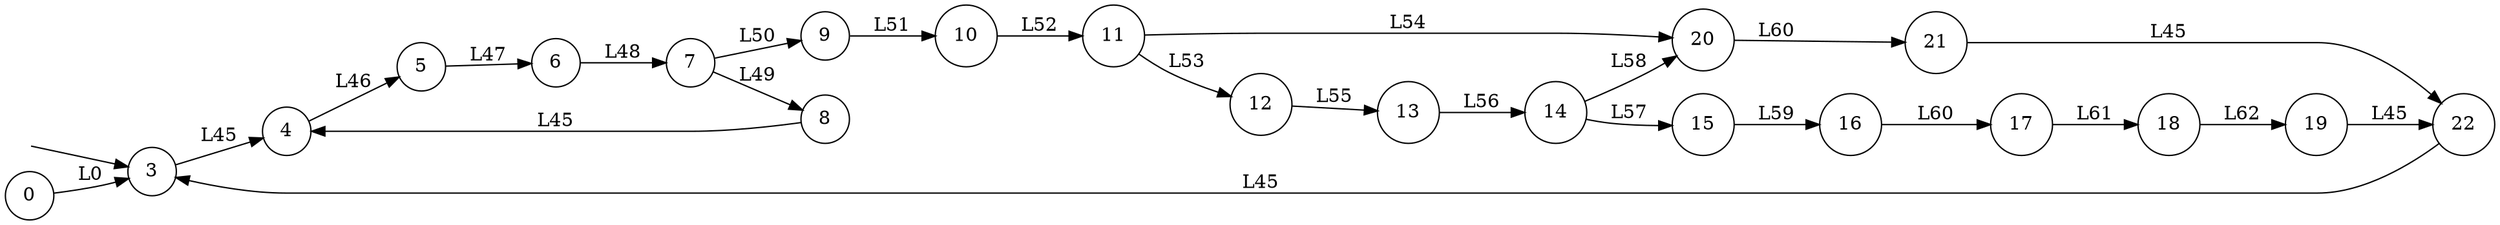 // dot output generated by libFAUDES vGenerator
digraph "Generator" {
  rankdir=LR
  node [shape=circle];

  // initial states
  dot_dummyinit_1 [shape=none, label="", width="0.0", height="0.0" ];
  dot_dummyinit_1 -> "3";

  // mstates

  // rest of stateset
  "0";
  "4";
  "5";
  "6";
  "7";
  "8";
  "9";
  "10";
  "11";
  "12";
  "13";
  "14";
  "15";
  "16";
  "17";
  "18";
  "19";
  "20";
  "21";
  "22";

  // transition relation
  "0" -> "3" [label="L0"];
  "3" -> "4" [label="L45"];
  "4" -> "5" [label="L46"];
  "5" -> "6" [label="L47"];
  "6" -> "7" [label="L48"];
  "7" -> "8" [label="L49"];
  "7" -> "9" [label="L50"];
  "8" -> "4" [label="L45"];
  "9" -> "10" [label="L51"];
  "10" -> "11" [label="L52"];
  "11" -> "12" [label="L53"];
  "11" -> "20" [label="L54"];
  "12" -> "13" [label="L55"];
  "13" -> "14" [label="L56"];
  "14" -> "15" [label="L57"];
  "14" -> "20" [label="L58"];
  "15" -> "16" [label="L59"];
  "16" -> "17" [label="L60"];
  "17" -> "18" [label="L61"];
  "18" -> "19" [label="L62"];
  "19" -> "22" [label="L45"];
  "20" -> "21" [label="L60"];
  "21" -> "22" [label="L45"];
  "22" -> "3" [label="L45"];
}
